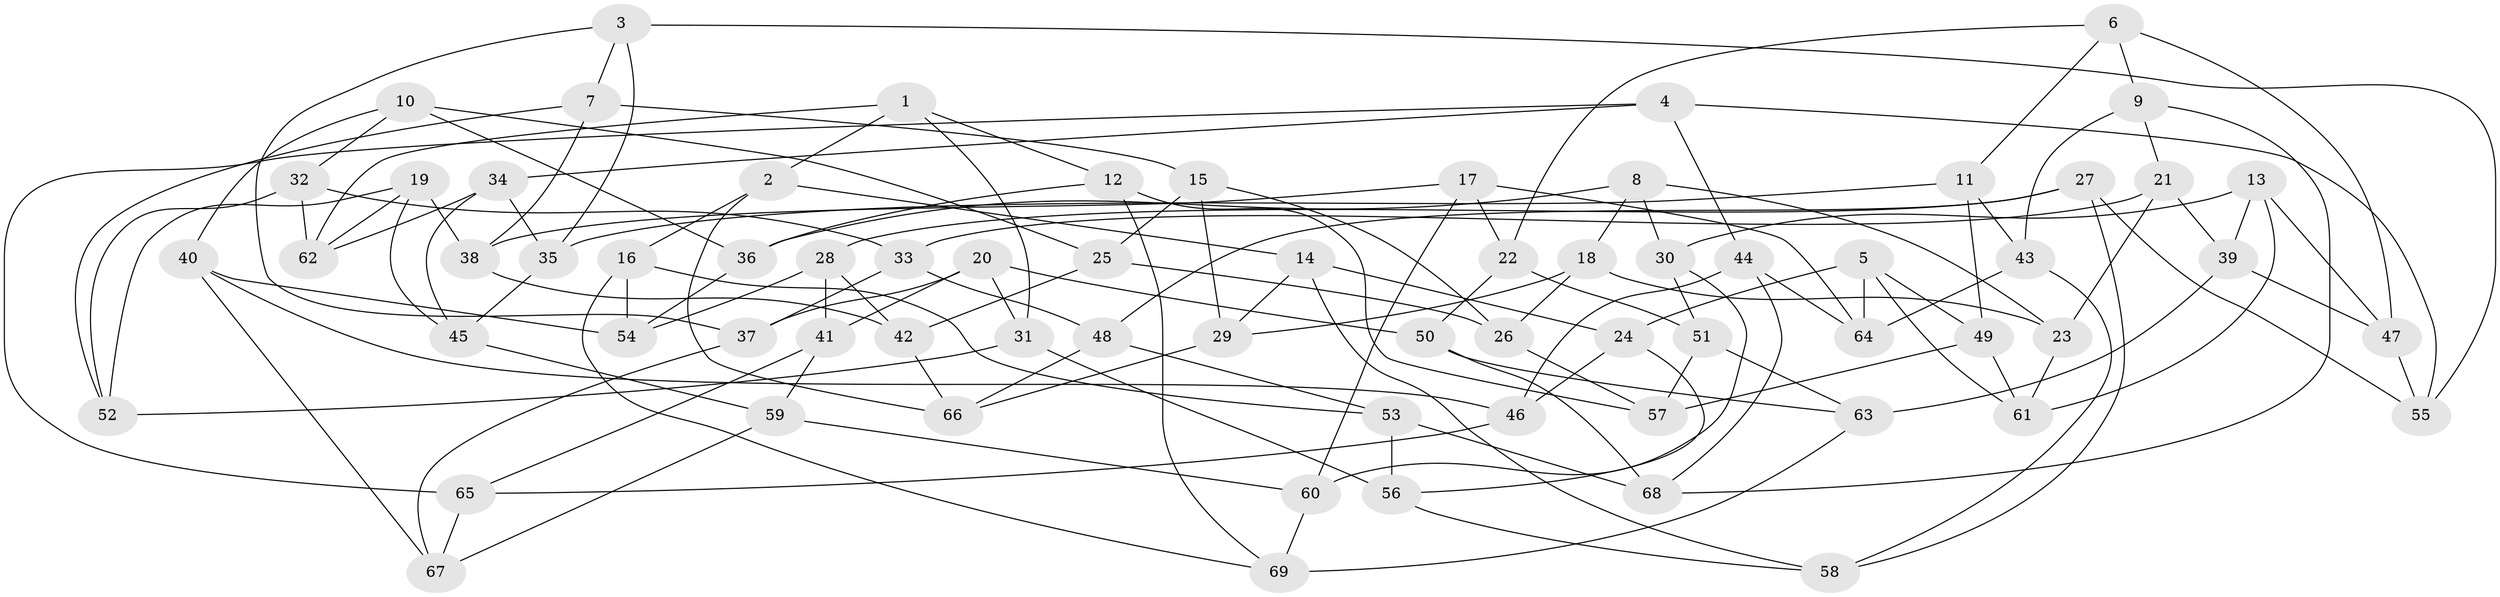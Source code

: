// Generated by graph-tools (version 1.1) at 2025/16/03/09/25 04:16:32]
// undirected, 69 vertices, 138 edges
graph export_dot {
graph [start="1"]
  node [color=gray90,style=filled];
  1;
  2;
  3;
  4;
  5;
  6;
  7;
  8;
  9;
  10;
  11;
  12;
  13;
  14;
  15;
  16;
  17;
  18;
  19;
  20;
  21;
  22;
  23;
  24;
  25;
  26;
  27;
  28;
  29;
  30;
  31;
  32;
  33;
  34;
  35;
  36;
  37;
  38;
  39;
  40;
  41;
  42;
  43;
  44;
  45;
  46;
  47;
  48;
  49;
  50;
  51;
  52;
  53;
  54;
  55;
  56;
  57;
  58;
  59;
  60;
  61;
  62;
  63;
  64;
  65;
  66;
  67;
  68;
  69;
  1 -- 12;
  1 -- 62;
  1 -- 2;
  1 -- 31;
  2 -- 14;
  2 -- 66;
  2 -- 16;
  3 -- 55;
  3 -- 37;
  3 -- 7;
  3 -- 35;
  4 -- 44;
  4 -- 65;
  4 -- 55;
  4 -- 34;
  5 -- 49;
  5 -- 64;
  5 -- 24;
  5 -- 61;
  6 -- 47;
  6 -- 9;
  6 -- 22;
  6 -- 11;
  7 -- 38;
  7 -- 15;
  7 -- 52;
  8 -- 18;
  8 -- 36;
  8 -- 23;
  8 -- 30;
  9 -- 43;
  9 -- 68;
  9 -- 21;
  10 -- 40;
  10 -- 36;
  10 -- 32;
  10 -- 25;
  11 -- 43;
  11 -- 49;
  11 -- 35;
  12 -- 69;
  12 -- 36;
  12 -- 57;
  13 -- 39;
  13 -- 47;
  13 -- 61;
  13 -- 30;
  14 -- 24;
  14 -- 58;
  14 -- 29;
  15 -- 29;
  15 -- 25;
  15 -- 26;
  16 -- 69;
  16 -- 53;
  16 -- 54;
  17 -- 64;
  17 -- 60;
  17 -- 22;
  17 -- 38;
  18 -- 29;
  18 -- 26;
  18 -- 23;
  19 -- 52;
  19 -- 45;
  19 -- 62;
  19 -- 38;
  20 -- 41;
  20 -- 50;
  20 -- 31;
  20 -- 37;
  21 -- 33;
  21 -- 23;
  21 -- 39;
  22 -- 51;
  22 -- 50;
  23 -- 61;
  24 -- 46;
  24 -- 56;
  25 -- 42;
  25 -- 26;
  26 -- 57;
  27 -- 58;
  27 -- 28;
  27 -- 48;
  27 -- 55;
  28 -- 54;
  28 -- 42;
  28 -- 41;
  29 -- 66;
  30 -- 51;
  30 -- 60;
  31 -- 52;
  31 -- 56;
  32 -- 52;
  32 -- 62;
  32 -- 33;
  33 -- 37;
  33 -- 48;
  34 -- 45;
  34 -- 62;
  34 -- 35;
  35 -- 45;
  36 -- 54;
  37 -- 67;
  38 -- 42;
  39 -- 63;
  39 -- 47;
  40 -- 46;
  40 -- 67;
  40 -- 54;
  41 -- 65;
  41 -- 59;
  42 -- 66;
  43 -- 64;
  43 -- 58;
  44 -- 64;
  44 -- 46;
  44 -- 68;
  45 -- 59;
  46 -- 65;
  47 -- 55;
  48 -- 66;
  48 -- 53;
  49 -- 61;
  49 -- 57;
  50 -- 68;
  50 -- 63;
  51 -- 63;
  51 -- 57;
  53 -- 68;
  53 -- 56;
  56 -- 58;
  59 -- 67;
  59 -- 60;
  60 -- 69;
  63 -- 69;
  65 -- 67;
}
